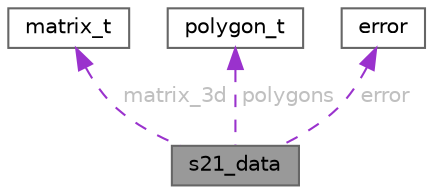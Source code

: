 digraph "s21_data"
{
 // LATEX_PDF_SIZE
  bgcolor="transparent";
  edge [fontname=Helvetica,fontsize=10,labelfontname=Helvetica,labelfontsize=10];
  node [fontname=Helvetica,fontsize=10,shape=box,height=0.2,width=0.4];
  Node1 [id="Node000001",label="s21_data",height=0.2,width=0.4,color="gray40", fillcolor="grey60", style="filled", fontcolor="black",tooltip="Структура данных из файла"];
  Node2 -> Node1 [id="edge1_Node000001_Node000002",dir="back",color="darkorchid3",style="dashed",tooltip=" ",label=" matrix_3d",fontcolor="grey" ];
  Node2 [id="Node000002",label="matrix_t",height=0.2,width=0.4,color="gray40", fillcolor="white", style="filled",URL="$structmatrix__t.html",tooltip="Матрица из вершин, где индекс строки будет соответствовать индексу вершины в .obj файле."];
  Node3 -> Node1 [id="edge2_Node000001_Node000003",dir="back",color="darkorchid3",style="dashed",tooltip=" ",label=" polygons",fontcolor="grey" ];
  Node3 [id="Node000003",label="polygon_t",height=0.2,width=0.4,color="gray40", fillcolor="white", style="filled",URL="$structpolygon__t.html",tooltip="Хранение полигонов"];
  Node4 -> Node1 [id="edge3_Node000001_Node000004",dir="back",color="darkorchid3",style="dashed",tooltip=" ",label=" error",fontcolor="grey" ];
  Node4 [id="Node000004",label="error",height=0.2,width=0.4,color="gray40", fillcolor="white", style="filled",URL="$structerror.html",tooltip="Структура данных из файла"];
}
